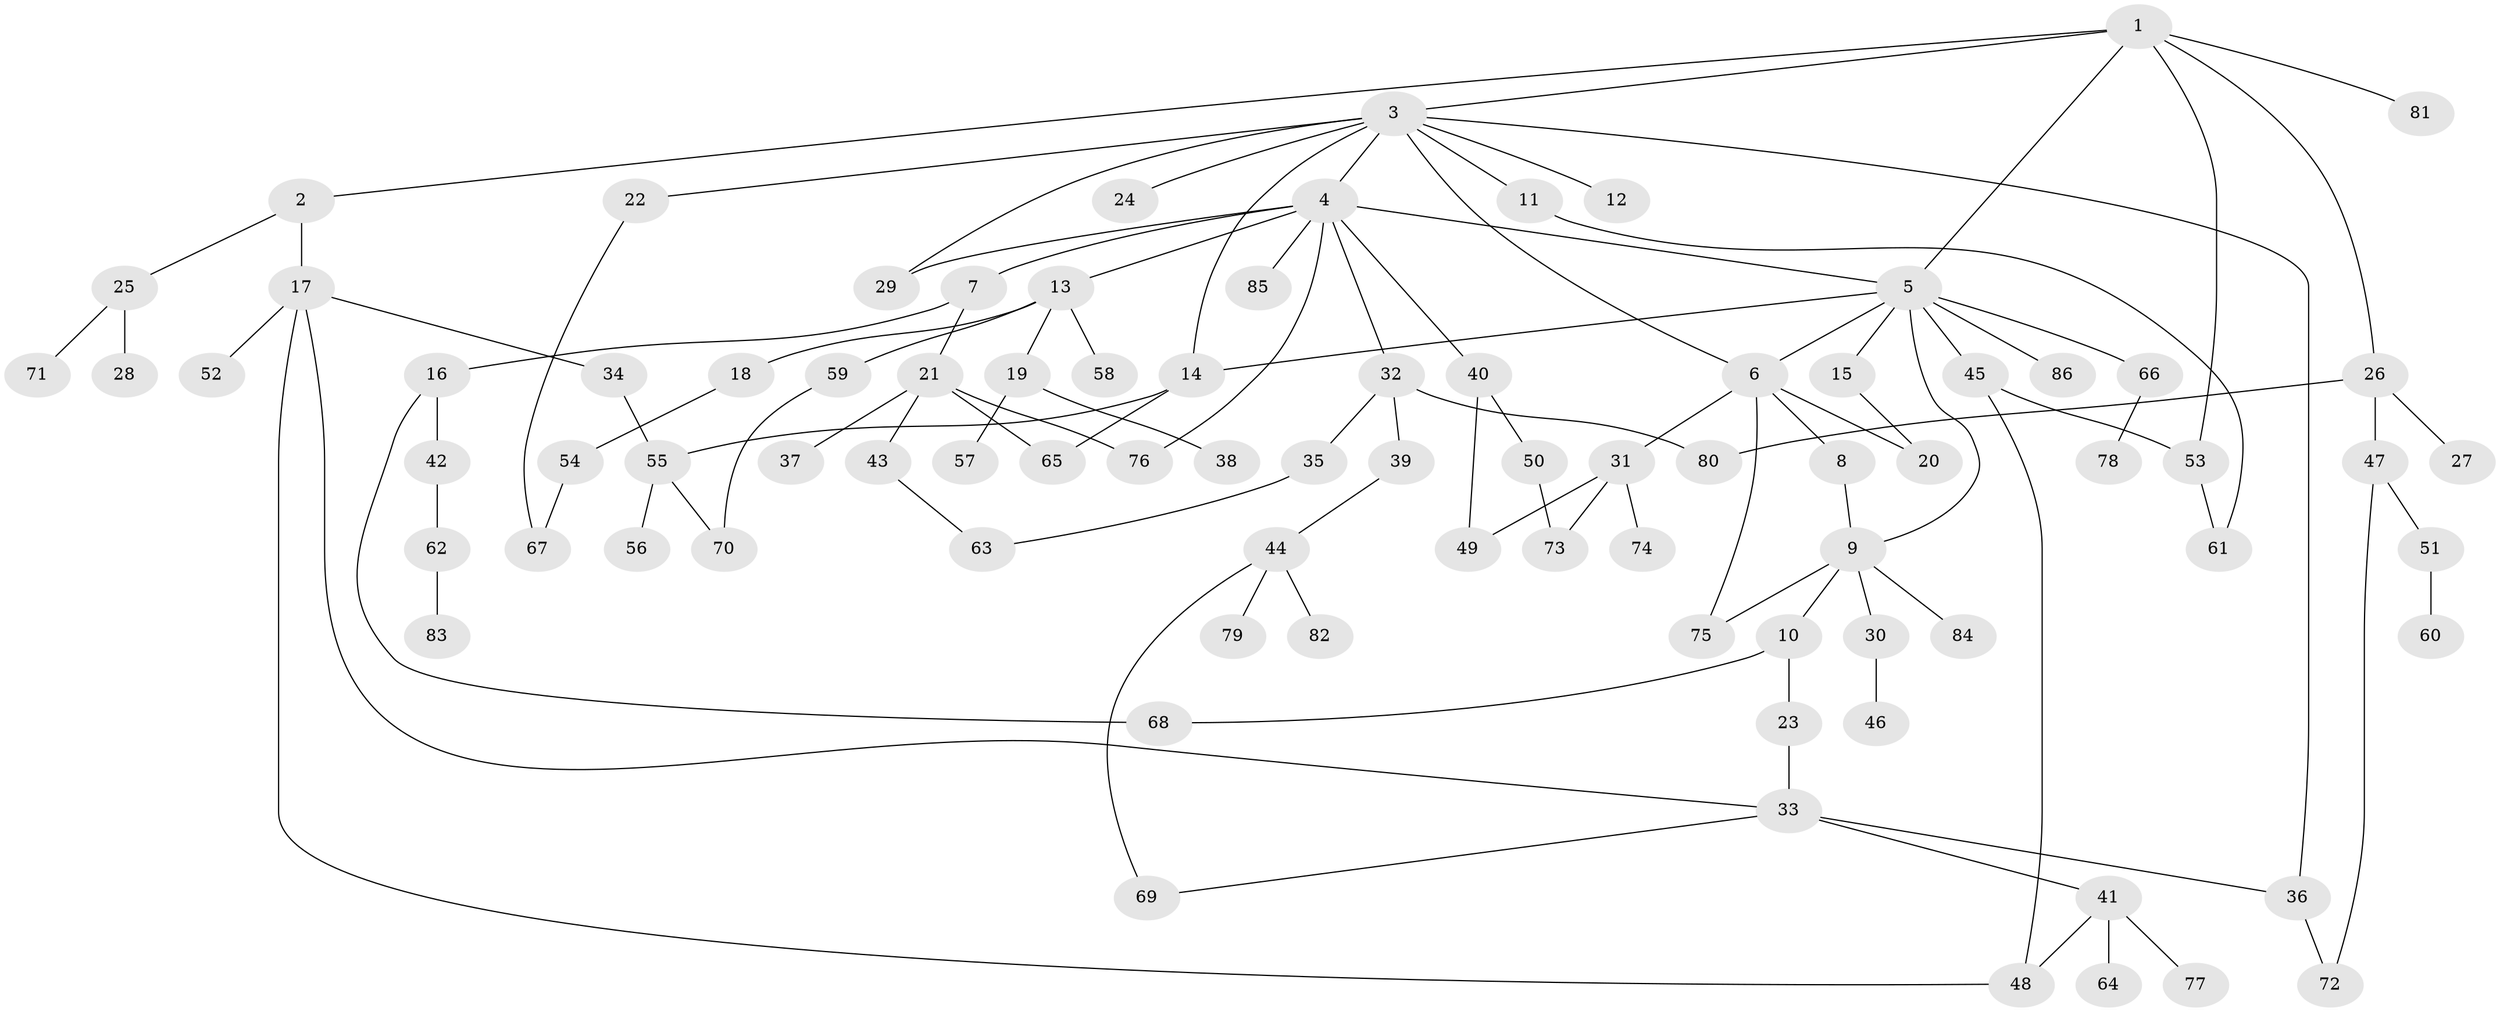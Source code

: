 // Generated by graph-tools (version 1.1) at 2025/25/03/09/25 03:25:34]
// undirected, 86 vertices, 110 edges
graph export_dot {
graph [start="1"]
  node [color=gray90,style=filled];
  1;
  2;
  3;
  4;
  5;
  6;
  7;
  8;
  9;
  10;
  11;
  12;
  13;
  14;
  15;
  16;
  17;
  18;
  19;
  20;
  21;
  22;
  23;
  24;
  25;
  26;
  27;
  28;
  29;
  30;
  31;
  32;
  33;
  34;
  35;
  36;
  37;
  38;
  39;
  40;
  41;
  42;
  43;
  44;
  45;
  46;
  47;
  48;
  49;
  50;
  51;
  52;
  53;
  54;
  55;
  56;
  57;
  58;
  59;
  60;
  61;
  62;
  63;
  64;
  65;
  66;
  67;
  68;
  69;
  70;
  71;
  72;
  73;
  74;
  75;
  76;
  77;
  78;
  79;
  80;
  81;
  82;
  83;
  84;
  85;
  86;
  1 -- 2;
  1 -- 3;
  1 -- 5;
  1 -- 26;
  1 -- 81;
  1 -- 53;
  2 -- 17;
  2 -- 25;
  3 -- 4;
  3 -- 11;
  3 -- 12;
  3 -- 22;
  3 -- 24;
  3 -- 29;
  3 -- 14;
  3 -- 6;
  3 -- 36;
  4 -- 7;
  4 -- 13;
  4 -- 32;
  4 -- 40;
  4 -- 85;
  4 -- 76;
  4 -- 5;
  4 -- 29;
  5 -- 6;
  5 -- 9;
  5 -- 14;
  5 -- 15;
  5 -- 45;
  5 -- 66;
  5 -- 86;
  6 -- 8;
  6 -- 20;
  6 -- 31;
  6 -- 75;
  7 -- 16;
  7 -- 21;
  8 -- 9;
  9 -- 10;
  9 -- 30;
  9 -- 75;
  9 -- 84;
  10 -- 23;
  10 -- 68;
  11 -- 61;
  13 -- 18;
  13 -- 19;
  13 -- 58;
  13 -- 59;
  14 -- 55;
  14 -- 65;
  15 -- 20;
  16 -- 42;
  16 -- 68;
  17 -- 33;
  17 -- 34;
  17 -- 52;
  17 -- 48;
  18 -- 54;
  19 -- 38;
  19 -- 57;
  21 -- 37;
  21 -- 43;
  21 -- 76;
  21 -- 65;
  22 -- 67;
  23 -- 33;
  25 -- 28;
  25 -- 71;
  26 -- 27;
  26 -- 47;
  26 -- 80;
  30 -- 46;
  31 -- 74;
  31 -- 73;
  31 -- 49;
  32 -- 35;
  32 -- 39;
  32 -- 80;
  33 -- 36;
  33 -- 41;
  33 -- 69;
  34 -- 55;
  35 -- 63;
  36 -- 72;
  39 -- 44;
  40 -- 49;
  40 -- 50;
  41 -- 48;
  41 -- 64;
  41 -- 77;
  42 -- 62;
  43 -- 63;
  44 -- 79;
  44 -- 82;
  44 -- 69;
  45 -- 53;
  45 -- 48;
  47 -- 51;
  47 -- 72;
  50 -- 73;
  51 -- 60;
  53 -- 61;
  54 -- 67;
  55 -- 56;
  55 -- 70;
  59 -- 70;
  62 -- 83;
  66 -- 78;
}
